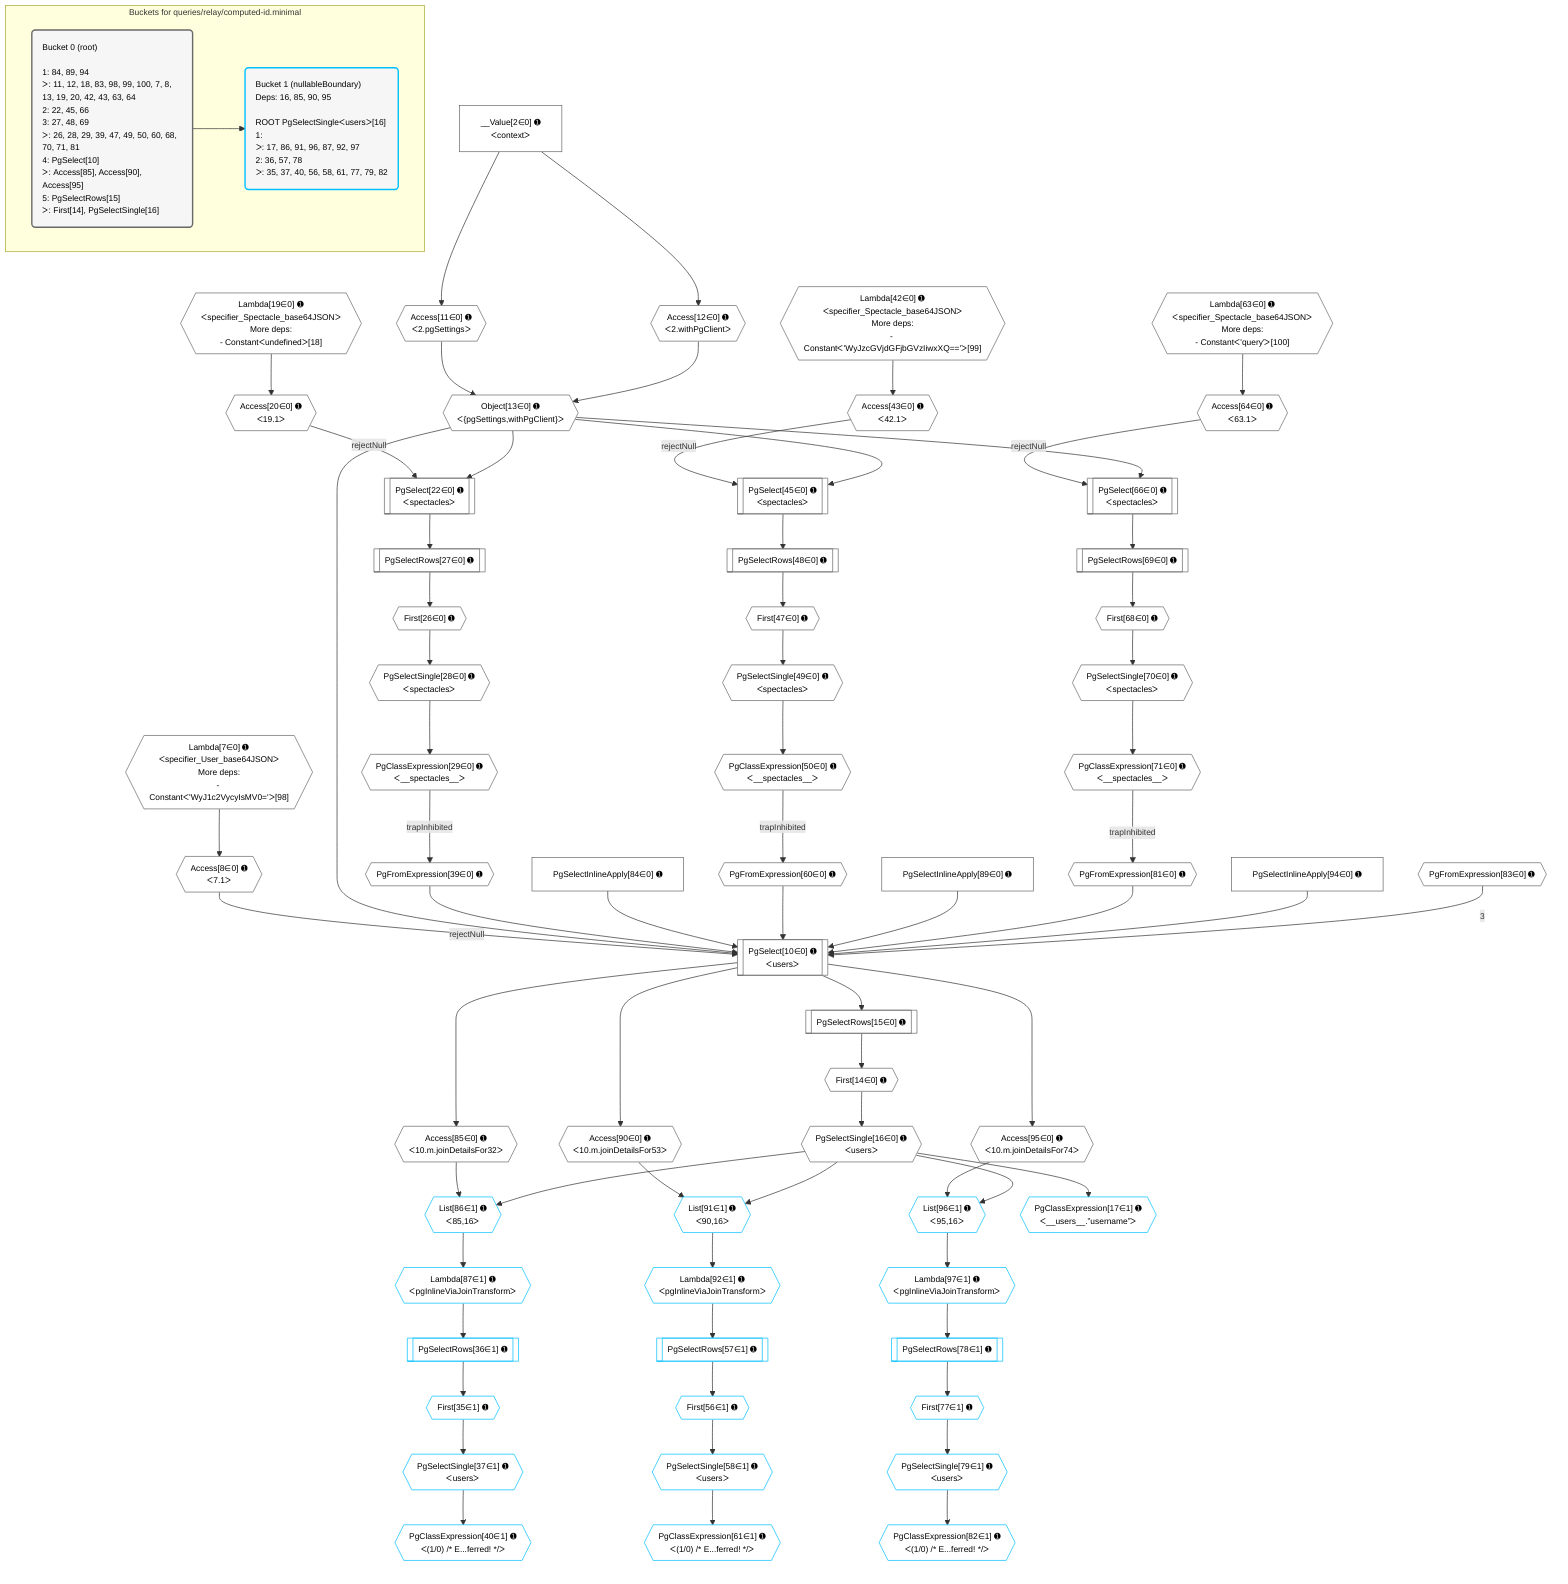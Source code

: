 %%{init: {'themeVariables': { 'fontSize': '12px'}}}%%
graph TD
    classDef path fill:#eee,stroke:#000,color:#000
    classDef plan fill:#fff,stroke-width:1px,color:#000
    classDef itemplan fill:#fff,stroke-width:2px,color:#000
    classDef unbatchedplan fill:#dff,stroke-width:1px,color:#000
    classDef sideeffectplan fill:#fcc,stroke-width:2px,color:#000
    classDef bucket fill:#f6f6f6,color:#000,stroke-width:2px,text-align:left

    subgraph "Buckets for queries/relay/computed-id.minimal"
    Bucket0("Bucket 0 (root)<br /><br />1: 84, 89, 94<br />ᐳ: 11, 12, 18, 83, 98, 99, 100, 7, 8, 13, 19, 20, 42, 43, 63, 64<br />2: 22, 45, 66<br />3: 27, 48, 69<br />ᐳ: 26, 28, 29, 39, 47, 49, 50, 60, 68, 70, 71, 81<br />4: PgSelect[10]<br />ᐳ: Access[85], Access[90], Access[95]<br />5: PgSelectRows[15]<br />ᐳ: First[14], PgSelectSingle[16]"):::bucket
    Bucket1("Bucket 1 (nullableBoundary)<br />Deps: 16, 85, 90, 95<br /><br />ROOT PgSelectSingleᐸusersᐳ[16]<br />1: <br />ᐳ: 17, 86, 91, 96, 87, 92, 97<br />2: 36, 57, 78<br />ᐳ: 35, 37, 40, 56, 58, 61, 77, 79, 82"):::bucket
    end
    Bucket0 --> Bucket1

    %% plan dependencies
    PgSelect10[["PgSelect[10∈0] ➊<br />ᐸusersᐳ"]]:::plan
    Object13{{"Object[13∈0] ➊<br />ᐸ{pgSettings,withPgClient}ᐳ"}}:::plan
    Access8{{"Access[8∈0] ➊<br />ᐸ7.1ᐳ"}}:::plan
    PgFromExpression83{{"PgFromExpression[83∈0] ➊"}}:::plan
    PgFromExpression39{{"PgFromExpression[39∈0] ➊"}}:::plan
    PgSelectInlineApply84["PgSelectInlineApply[84∈0] ➊"]:::plan
    PgFromExpression60{{"PgFromExpression[60∈0] ➊"}}:::plan
    PgSelectInlineApply89["PgSelectInlineApply[89∈0] ➊"]:::plan
    PgFromExpression81{{"PgFromExpression[81∈0] ➊"}}:::plan
    PgSelectInlineApply94["PgSelectInlineApply[94∈0] ➊"]:::plan
    Access8 -->|rejectNull| PgSelect10
    Object13 & PgFromExpression39 & PgSelectInlineApply84 & PgFromExpression60 & PgSelectInlineApply89 & PgFromExpression81 & PgSelectInlineApply94 --> PgSelect10
    PgFromExpression83 -- 3 --> PgSelect10
    Access11{{"Access[11∈0] ➊<br />ᐸ2.pgSettingsᐳ"}}:::plan
    Access12{{"Access[12∈0] ➊<br />ᐸ2.withPgClientᐳ"}}:::plan
    Access11 & Access12 --> Object13
    PgSelect22[["PgSelect[22∈0] ➊<br />ᐸspectaclesᐳ"]]:::plan
    Access20{{"Access[20∈0] ➊<br />ᐸ19.1ᐳ"}}:::plan
    Access20 -->|rejectNull| PgSelect22
    Object13 --> PgSelect22
    PgSelect45[["PgSelect[45∈0] ➊<br />ᐸspectaclesᐳ"]]:::plan
    Access43{{"Access[43∈0] ➊<br />ᐸ42.1ᐳ"}}:::plan
    Access43 -->|rejectNull| PgSelect45
    Object13 --> PgSelect45
    PgSelect66[["PgSelect[66∈0] ➊<br />ᐸspectaclesᐳ"]]:::plan
    Access64{{"Access[64∈0] ➊<br />ᐸ63.1ᐳ"}}:::plan
    Access64 -->|rejectNull| PgSelect66
    Object13 --> PgSelect66
    Lambda7{{"Lambda[7∈0] ➊<br />ᐸspecifier_User_base64JSONᐳ<br />More deps:<br />- Constantᐸ'WyJ1c2VycyIsMV0='ᐳ[98]"}}:::plan
    Lambda7 --> Access8
    __Value2["__Value[2∈0] ➊<br />ᐸcontextᐳ"]:::plan
    __Value2 --> Access11
    __Value2 --> Access12
    First14{{"First[14∈0] ➊"}}:::plan
    PgSelectRows15[["PgSelectRows[15∈0] ➊"]]:::plan
    PgSelectRows15 --> First14
    PgSelect10 --> PgSelectRows15
    PgSelectSingle16{{"PgSelectSingle[16∈0] ➊<br />ᐸusersᐳ"}}:::plan
    First14 --> PgSelectSingle16
    Lambda19{{"Lambda[19∈0] ➊<br />ᐸspecifier_Spectacle_base64JSONᐳ<br />More deps:<br />- Constantᐸundefinedᐳ[18]"}}:::plan
    Lambda19 --> Access20
    First26{{"First[26∈0] ➊"}}:::plan
    PgSelectRows27[["PgSelectRows[27∈0] ➊"]]:::plan
    PgSelectRows27 --> First26
    PgSelect22 --> PgSelectRows27
    PgSelectSingle28{{"PgSelectSingle[28∈0] ➊<br />ᐸspectaclesᐳ"}}:::plan
    First26 --> PgSelectSingle28
    PgClassExpression29{{"PgClassExpression[29∈0] ➊<br />ᐸ__spectacles__ᐳ"}}:::plan
    PgSelectSingle28 --> PgClassExpression29
    PgClassExpression29 -->|trapInhibited| PgFromExpression39
    Lambda42{{"Lambda[42∈0] ➊<br />ᐸspecifier_Spectacle_base64JSONᐳ<br />More deps:<br />- Constantᐸ'WyJzcGVjdGFjbGVzIiwxXQ=='ᐳ[99]"}}:::plan
    Lambda42 --> Access43
    First47{{"First[47∈0] ➊"}}:::plan
    PgSelectRows48[["PgSelectRows[48∈0] ➊"]]:::plan
    PgSelectRows48 --> First47
    PgSelect45 --> PgSelectRows48
    PgSelectSingle49{{"PgSelectSingle[49∈0] ➊<br />ᐸspectaclesᐳ"}}:::plan
    First47 --> PgSelectSingle49
    PgClassExpression50{{"PgClassExpression[50∈0] ➊<br />ᐸ__spectacles__ᐳ"}}:::plan
    PgSelectSingle49 --> PgClassExpression50
    PgClassExpression50 -->|trapInhibited| PgFromExpression60
    Lambda63{{"Lambda[63∈0] ➊<br />ᐸspecifier_Spectacle_base64JSONᐳ<br />More deps:<br />- Constantᐸ'query'ᐳ[100]"}}:::plan
    Lambda63 --> Access64
    First68{{"First[68∈0] ➊"}}:::plan
    PgSelectRows69[["PgSelectRows[69∈0] ➊"]]:::plan
    PgSelectRows69 --> First68
    PgSelect66 --> PgSelectRows69
    PgSelectSingle70{{"PgSelectSingle[70∈0] ➊<br />ᐸspectaclesᐳ"}}:::plan
    First68 --> PgSelectSingle70
    PgClassExpression71{{"PgClassExpression[71∈0] ➊<br />ᐸ__spectacles__ᐳ"}}:::plan
    PgSelectSingle70 --> PgClassExpression71
    PgClassExpression71 -->|trapInhibited| PgFromExpression81
    Access85{{"Access[85∈0] ➊<br />ᐸ10.m.joinDetailsFor32ᐳ"}}:::plan
    PgSelect10 --> Access85
    Access90{{"Access[90∈0] ➊<br />ᐸ10.m.joinDetailsFor53ᐳ"}}:::plan
    PgSelect10 --> Access90
    Access95{{"Access[95∈0] ➊<br />ᐸ10.m.joinDetailsFor74ᐳ"}}:::plan
    PgSelect10 --> Access95
    List86{{"List[86∈1] ➊<br />ᐸ85,16ᐳ"}}:::plan
    Access85 & PgSelectSingle16 --> List86
    List91{{"List[91∈1] ➊<br />ᐸ90,16ᐳ"}}:::plan
    Access90 & PgSelectSingle16 --> List91
    List96{{"List[96∈1] ➊<br />ᐸ95,16ᐳ"}}:::plan
    Access95 & PgSelectSingle16 --> List96
    PgClassExpression17{{"PgClassExpression[17∈1] ➊<br />ᐸ__users__.”username”ᐳ"}}:::plan
    PgSelectSingle16 --> PgClassExpression17
    First35{{"First[35∈1] ➊"}}:::plan
    PgSelectRows36[["PgSelectRows[36∈1] ➊"]]:::plan
    PgSelectRows36 --> First35
    Lambda87{{"Lambda[87∈1] ➊<br />ᐸpgInlineViaJoinTransformᐳ"}}:::plan
    Lambda87 --> PgSelectRows36
    PgSelectSingle37{{"PgSelectSingle[37∈1] ➊<br />ᐸusersᐳ"}}:::plan
    First35 --> PgSelectSingle37
    PgClassExpression40{{"PgClassExpression[40∈1] ➊<br />ᐸ(1/0) /* E...ferred! */ᐳ"}}:::plan
    PgSelectSingle37 --> PgClassExpression40
    First56{{"First[56∈1] ➊"}}:::plan
    PgSelectRows57[["PgSelectRows[57∈1] ➊"]]:::plan
    PgSelectRows57 --> First56
    Lambda92{{"Lambda[92∈1] ➊<br />ᐸpgInlineViaJoinTransformᐳ"}}:::plan
    Lambda92 --> PgSelectRows57
    PgSelectSingle58{{"PgSelectSingle[58∈1] ➊<br />ᐸusersᐳ"}}:::plan
    First56 --> PgSelectSingle58
    PgClassExpression61{{"PgClassExpression[61∈1] ➊<br />ᐸ(1/0) /* E...ferred! */ᐳ"}}:::plan
    PgSelectSingle58 --> PgClassExpression61
    First77{{"First[77∈1] ➊"}}:::plan
    PgSelectRows78[["PgSelectRows[78∈1] ➊"]]:::plan
    PgSelectRows78 --> First77
    Lambda97{{"Lambda[97∈1] ➊<br />ᐸpgInlineViaJoinTransformᐳ"}}:::plan
    Lambda97 --> PgSelectRows78
    PgSelectSingle79{{"PgSelectSingle[79∈1] ➊<br />ᐸusersᐳ"}}:::plan
    First77 --> PgSelectSingle79
    PgClassExpression82{{"PgClassExpression[82∈1] ➊<br />ᐸ(1/0) /* E...ferred! */ᐳ"}}:::plan
    PgSelectSingle79 --> PgClassExpression82
    List86 --> Lambda87
    List91 --> Lambda92
    List96 --> Lambda97

    %% define steps
    classDef bucket0 stroke:#696969
    class Bucket0,__Value2,Lambda7,Access8,PgSelect10,Access11,Access12,Object13,First14,PgSelectRows15,PgSelectSingle16,Lambda19,Access20,PgSelect22,First26,PgSelectRows27,PgSelectSingle28,PgClassExpression29,PgFromExpression39,Lambda42,Access43,PgSelect45,First47,PgSelectRows48,PgSelectSingle49,PgClassExpression50,PgFromExpression60,Lambda63,Access64,PgSelect66,First68,PgSelectRows69,PgSelectSingle70,PgClassExpression71,PgFromExpression81,PgFromExpression83,PgSelectInlineApply84,Access85,PgSelectInlineApply89,Access90,PgSelectInlineApply94,Access95 bucket0
    classDef bucket1 stroke:#00bfff
    class Bucket1,PgClassExpression17,First35,PgSelectRows36,PgSelectSingle37,PgClassExpression40,First56,PgSelectRows57,PgSelectSingle58,PgClassExpression61,First77,PgSelectRows78,PgSelectSingle79,PgClassExpression82,List86,Lambda87,List91,Lambda92,List96,Lambda97 bucket1